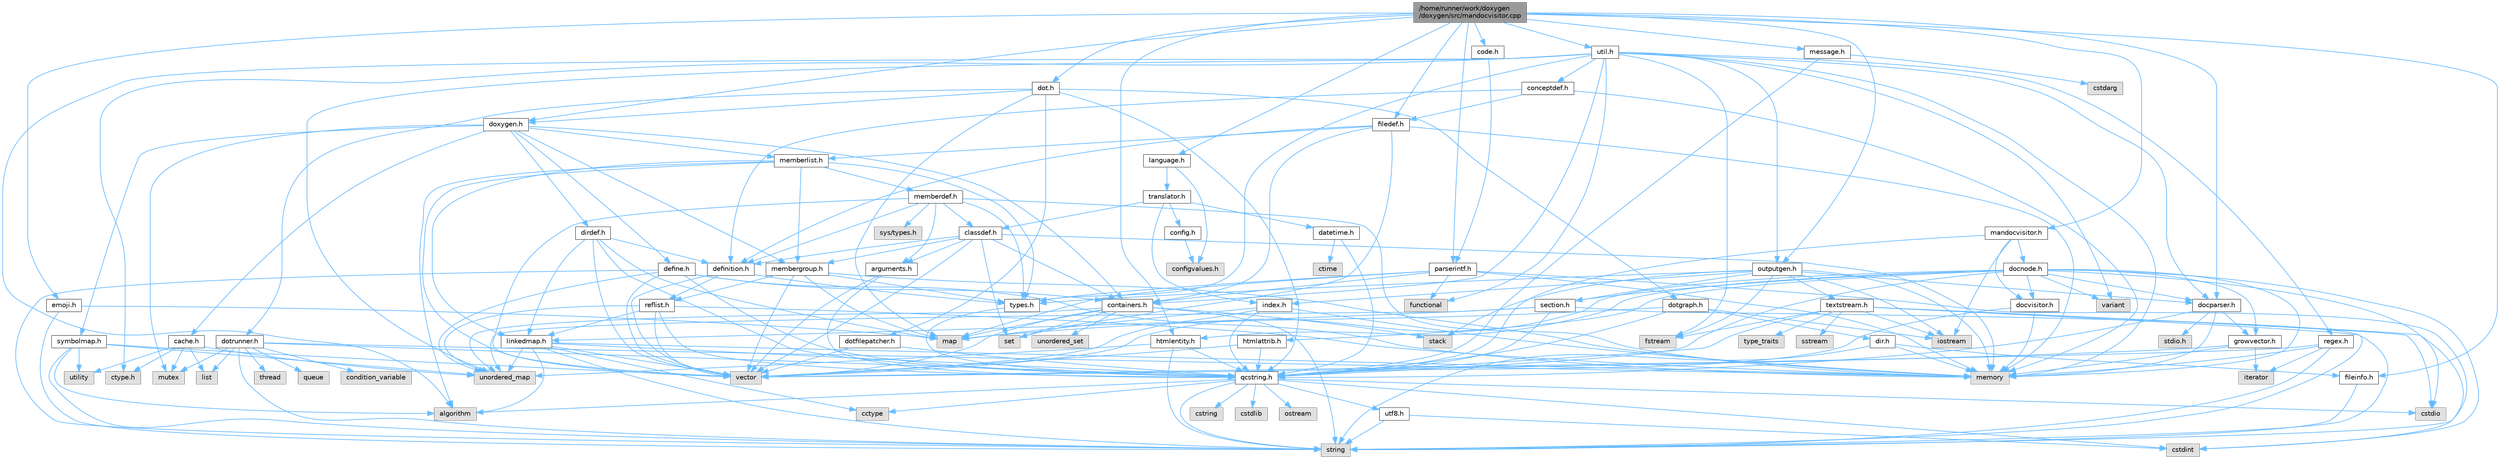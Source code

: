 digraph "/home/runner/work/doxygen/doxygen/src/mandocvisitor.cpp"
{
 // INTERACTIVE_SVG=YES
 // LATEX_PDF_SIZE
  bgcolor="transparent";
  edge [fontname=Helvetica,fontsize=10,labelfontname=Helvetica,labelfontsize=10];
  node [fontname=Helvetica,fontsize=10,shape=box,height=0.2,width=0.4];
  Node1 [id="Node000001",label="/home/runner/work/doxygen\l/doxygen/src/mandocvisitor.cpp",height=0.2,width=0.4,color="gray40", fillcolor="grey60", style="filled", fontcolor="black"];
  Node1 -> Node2 [id="edge1_Node000001_Node000002",color="steelblue1",style="solid"];
  Node2 [id="Node000002",label="mandocvisitor.h",height=0.2,width=0.4,color="grey40", fillcolor="white", style="filled",URL="$d6/d6e/mandocvisitor_8h.html",tooltip=" "];
  Node2 -> Node3 [id="edge2_Node000002_Node000003",color="steelblue1",style="solid"];
  Node3 [id="Node000003",label="iostream",height=0.2,width=0.4,color="grey60", fillcolor="#E0E0E0", style="filled"];
  Node2 -> Node4 [id="edge3_Node000002_Node000004",color="steelblue1",style="solid"];
  Node4 [id="Node000004",label="qcstring.h",height=0.2,width=0.4,color="grey40", fillcolor="white", style="filled",URL="$d7/d5c/qcstring_8h.html",tooltip=" "];
  Node4 -> Node5 [id="edge4_Node000004_Node000005",color="steelblue1",style="solid"];
  Node5 [id="Node000005",label="string",height=0.2,width=0.4,color="grey60", fillcolor="#E0E0E0", style="filled"];
  Node4 -> Node6 [id="edge5_Node000004_Node000006",color="steelblue1",style="solid"];
  Node6 [id="Node000006",label="algorithm",height=0.2,width=0.4,color="grey60", fillcolor="#E0E0E0", style="filled"];
  Node4 -> Node7 [id="edge6_Node000004_Node000007",color="steelblue1",style="solid"];
  Node7 [id="Node000007",label="cctype",height=0.2,width=0.4,color="grey60", fillcolor="#E0E0E0", style="filled"];
  Node4 -> Node8 [id="edge7_Node000004_Node000008",color="steelblue1",style="solid"];
  Node8 [id="Node000008",label="cstring",height=0.2,width=0.4,color="grey60", fillcolor="#E0E0E0", style="filled"];
  Node4 -> Node9 [id="edge8_Node000004_Node000009",color="steelblue1",style="solid"];
  Node9 [id="Node000009",label="cstdio",height=0.2,width=0.4,color="grey60", fillcolor="#E0E0E0", style="filled"];
  Node4 -> Node10 [id="edge9_Node000004_Node000010",color="steelblue1",style="solid"];
  Node10 [id="Node000010",label="cstdlib",height=0.2,width=0.4,color="grey60", fillcolor="#E0E0E0", style="filled"];
  Node4 -> Node11 [id="edge10_Node000004_Node000011",color="steelblue1",style="solid"];
  Node11 [id="Node000011",label="cstdint",height=0.2,width=0.4,color="grey60", fillcolor="#E0E0E0", style="filled"];
  Node4 -> Node12 [id="edge11_Node000004_Node000012",color="steelblue1",style="solid"];
  Node12 [id="Node000012",label="ostream",height=0.2,width=0.4,color="grey60", fillcolor="#E0E0E0", style="filled"];
  Node4 -> Node13 [id="edge12_Node000004_Node000013",color="steelblue1",style="solid"];
  Node13 [id="Node000013",label="utf8.h",height=0.2,width=0.4,color="grey40", fillcolor="white", style="filled",URL="$db/d7c/utf8_8h.html",tooltip="Various UTF8 related helper functions."];
  Node13 -> Node11 [id="edge13_Node000013_Node000011",color="steelblue1",style="solid"];
  Node13 -> Node5 [id="edge14_Node000013_Node000005",color="steelblue1",style="solid"];
  Node2 -> Node14 [id="edge15_Node000002_Node000014",color="steelblue1",style="solid"];
  Node14 [id="Node000014",label="docvisitor.h",height=0.2,width=0.4,color="grey40", fillcolor="white", style="filled",URL="$d2/d3c/docvisitor_8h.html",tooltip=" "];
  Node14 -> Node15 [id="edge16_Node000014_Node000015",color="steelblue1",style="solid"];
  Node15 [id="Node000015",label="memory",height=0.2,width=0.4,color="grey60", fillcolor="#E0E0E0", style="filled"];
  Node14 -> Node4 [id="edge17_Node000014_Node000004",color="steelblue1",style="solid"];
  Node2 -> Node16 [id="edge18_Node000002_Node000016",color="steelblue1",style="solid"];
  Node16 [id="Node000016",label="docnode.h",height=0.2,width=0.4,color="grey40", fillcolor="white", style="filled",URL="$de/d2b/docnode_8h.html",tooltip=" "];
  Node16 -> Node9 [id="edge19_Node000016_Node000009",color="steelblue1",style="solid"];
  Node16 -> Node11 [id="edge20_Node000016_Node000011",color="steelblue1",style="solid"];
  Node16 -> Node17 [id="edge21_Node000016_Node000017",color="steelblue1",style="solid"];
  Node17 [id="Node000017",label="vector",height=0.2,width=0.4,color="grey60", fillcolor="#E0E0E0", style="filled"];
  Node16 -> Node15 [id="edge22_Node000016_Node000015",color="steelblue1",style="solid"];
  Node16 -> Node18 [id="edge23_Node000016_Node000018",color="steelblue1",style="solid"];
  Node18 [id="Node000018",label="variant",height=0.2,width=0.4,color="grey60", fillcolor="#E0E0E0", style="filled"];
  Node16 -> Node4 [id="edge24_Node000016_Node000004",color="steelblue1",style="solid"];
  Node16 -> Node14 [id="edge25_Node000016_Node000014",color="steelblue1",style="solid"];
  Node16 -> Node19 [id="edge26_Node000016_Node000019",color="steelblue1",style="solid"];
  Node19 [id="Node000019",label="docparser.h",height=0.2,width=0.4,color="grey40", fillcolor="white", style="filled",URL="$de/d9c/docparser_8h.html",tooltip=" "];
  Node19 -> Node20 [id="edge27_Node000019_Node000020",color="steelblue1",style="solid"];
  Node20 [id="Node000020",label="stdio.h",height=0.2,width=0.4,color="grey60", fillcolor="#E0E0E0", style="filled"];
  Node19 -> Node15 [id="edge28_Node000019_Node000015",color="steelblue1",style="solid"];
  Node19 -> Node4 [id="edge29_Node000019_Node000004",color="steelblue1",style="solid"];
  Node19 -> Node21 [id="edge30_Node000019_Node000021",color="steelblue1",style="solid"];
  Node21 [id="Node000021",label="growvector.h",height=0.2,width=0.4,color="grey40", fillcolor="white", style="filled",URL="$d7/d50/growvector_8h.html",tooltip=" "];
  Node21 -> Node17 [id="edge31_Node000021_Node000017",color="steelblue1",style="solid"];
  Node21 -> Node15 [id="edge32_Node000021_Node000015",color="steelblue1",style="solid"];
  Node21 -> Node22 [id="edge33_Node000021_Node000022",color="steelblue1",style="solid"];
  Node22 [id="Node000022",label="iterator",height=0.2,width=0.4,color="grey60", fillcolor="#E0E0E0", style="filled"];
  Node16 -> Node23 [id="edge34_Node000016_Node000023",color="steelblue1",style="solid"];
  Node23 [id="Node000023",label="htmlattrib.h",height=0.2,width=0.4,color="grey40", fillcolor="white", style="filled",URL="$d0/d73/htmlattrib_8h.html",tooltip=" "];
  Node23 -> Node17 [id="edge35_Node000023_Node000017",color="steelblue1",style="solid"];
  Node23 -> Node4 [id="edge36_Node000023_Node000004",color="steelblue1",style="solid"];
  Node16 -> Node24 [id="edge37_Node000016_Node000024",color="steelblue1",style="solid"];
  Node24 [id="Node000024",label="htmlentity.h",height=0.2,width=0.4,color="grey40", fillcolor="white", style="filled",URL="$db/dc6/htmlentity_8h.html",tooltip=" "];
  Node24 -> Node25 [id="edge38_Node000024_Node000025",color="steelblue1",style="solid"];
  Node25 [id="Node000025",label="unordered_map",height=0.2,width=0.4,color="grey60", fillcolor="#E0E0E0", style="filled"];
  Node24 -> Node5 [id="edge39_Node000024_Node000005",color="steelblue1",style="solid"];
  Node24 -> Node4 [id="edge40_Node000024_Node000004",color="steelblue1",style="solid"];
  Node16 -> Node21 [id="edge41_Node000016_Node000021",color="steelblue1",style="solid"];
  Node16 -> Node26 [id="edge42_Node000016_Node000026",color="steelblue1",style="solid"];
  Node26 [id="Node000026",label="section.h",height=0.2,width=0.4,color="grey40", fillcolor="white", style="filled",URL="$d1/d2a/section_8h.html",tooltip=" "];
  Node26 -> Node5 [id="edge43_Node000026_Node000005",color="steelblue1",style="solid"];
  Node26 -> Node25 [id="edge44_Node000026_Node000025",color="steelblue1",style="solid"];
  Node26 -> Node4 [id="edge45_Node000026_Node000004",color="steelblue1",style="solid"];
  Node26 -> Node27 [id="edge46_Node000026_Node000027",color="steelblue1",style="solid"];
  Node27 [id="Node000027",label="linkedmap.h",height=0.2,width=0.4,color="grey40", fillcolor="white", style="filled",URL="$da/de1/linkedmap_8h.html",tooltip=" "];
  Node27 -> Node25 [id="edge47_Node000027_Node000025",color="steelblue1",style="solid"];
  Node27 -> Node17 [id="edge48_Node000027_Node000017",color="steelblue1",style="solid"];
  Node27 -> Node15 [id="edge49_Node000027_Node000015",color="steelblue1",style="solid"];
  Node27 -> Node5 [id="edge50_Node000027_Node000005",color="steelblue1",style="solid"];
  Node27 -> Node6 [id="edge51_Node000027_Node000006",color="steelblue1",style="solid"];
  Node27 -> Node7 [id="edge52_Node000027_Node000007",color="steelblue1",style="solid"];
  Node27 -> Node4 [id="edge53_Node000027_Node000004",color="steelblue1",style="solid"];
  Node1 -> Node19 [id="edge54_Node000001_Node000019",color="steelblue1",style="solid"];
  Node1 -> Node28 [id="edge55_Node000001_Node000028",color="steelblue1",style="solid"];
  Node28 [id="Node000028",label="language.h",height=0.2,width=0.4,color="grey40", fillcolor="white", style="filled",URL="$d8/dce/language_8h.html",tooltip=" "];
  Node28 -> Node29 [id="edge56_Node000028_Node000029",color="steelblue1",style="solid"];
  Node29 [id="Node000029",label="translator.h",height=0.2,width=0.4,color="grey40", fillcolor="white", style="filled",URL="$d9/df1/translator_8h.html",tooltip=" "];
  Node29 -> Node30 [id="edge57_Node000029_Node000030",color="steelblue1",style="solid"];
  Node30 [id="Node000030",label="classdef.h",height=0.2,width=0.4,color="grey40", fillcolor="white", style="filled",URL="$d1/da6/classdef_8h.html",tooltip=" "];
  Node30 -> Node15 [id="edge58_Node000030_Node000015",color="steelblue1",style="solid"];
  Node30 -> Node17 [id="edge59_Node000030_Node000017",color="steelblue1",style="solid"];
  Node30 -> Node31 [id="edge60_Node000030_Node000031",color="steelblue1",style="solid"];
  Node31 [id="Node000031",label="set",height=0.2,width=0.4,color="grey60", fillcolor="#E0E0E0", style="filled"];
  Node30 -> Node32 [id="edge61_Node000030_Node000032",color="steelblue1",style="solid"];
  Node32 [id="Node000032",label="containers.h",height=0.2,width=0.4,color="grey40", fillcolor="white", style="filled",URL="$d5/d75/containers_8h.html",tooltip=" "];
  Node32 -> Node17 [id="edge62_Node000032_Node000017",color="steelblue1",style="solid"];
  Node32 -> Node5 [id="edge63_Node000032_Node000005",color="steelblue1",style="solid"];
  Node32 -> Node31 [id="edge64_Node000032_Node000031",color="steelblue1",style="solid"];
  Node32 -> Node33 [id="edge65_Node000032_Node000033",color="steelblue1",style="solid"];
  Node33 [id="Node000033",label="map",height=0.2,width=0.4,color="grey60", fillcolor="#E0E0E0", style="filled"];
  Node32 -> Node34 [id="edge66_Node000032_Node000034",color="steelblue1",style="solid"];
  Node34 [id="Node000034",label="unordered_set",height=0.2,width=0.4,color="grey60", fillcolor="#E0E0E0", style="filled"];
  Node32 -> Node25 [id="edge67_Node000032_Node000025",color="steelblue1",style="solid"];
  Node32 -> Node35 [id="edge68_Node000032_Node000035",color="steelblue1",style="solid"];
  Node35 [id="Node000035",label="stack",height=0.2,width=0.4,color="grey60", fillcolor="#E0E0E0", style="filled"];
  Node30 -> Node36 [id="edge69_Node000030_Node000036",color="steelblue1",style="solid"];
  Node36 [id="Node000036",label="definition.h",height=0.2,width=0.4,color="grey40", fillcolor="white", style="filled",URL="$df/da1/definition_8h.html",tooltip=" "];
  Node36 -> Node17 [id="edge70_Node000036_Node000017",color="steelblue1",style="solid"];
  Node36 -> Node37 [id="edge71_Node000036_Node000037",color="steelblue1",style="solid"];
  Node37 [id="Node000037",label="types.h",height=0.2,width=0.4,color="grey40", fillcolor="white", style="filled",URL="$d9/d49/types_8h.html",tooltip="This file contains a number of basic enums and types."];
  Node37 -> Node4 [id="edge72_Node000037_Node000004",color="steelblue1",style="solid"];
  Node36 -> Node38 [id="edge73_Node000036_Node000038",color="steelblue1",style="solid"];
  Node38 [id="Node000038",label="reflist.h",height=0.2,width=0.4,color="grey40", fillcolor="white", style="filled",URL="$d1/d02/reflist_8h.html",tooltip=" "];
  Node38 -> Node17 [id="edge74_Node000038_Node000017",color="steelblue1",style="solid"];
  Node38 -> Node25 [id="edge75_Node000038_Node000025",color="steelblue1",style="solid"];
  Node38 -> Node15 [id="edge76_Node000038_Node000015",color="steelblue1",style="solid"];
  Node38 -> Node4 [id="edge77_Node000038_Node000004",color="steelblue1",style="solid"];
  Node38 -> Node27 [id="edge78_Node000038_Node000027",color="steelblue1",style="solid"];
  Node30 -> Node39 [id="edge79_Node000030_Node000039",color="steelblue1",style="solid"];
  Node39 [id="Node000039",label="arguments.h",height=0.2,width=0.4,color="grey40", fillcolor="white", style="filled",URL="$df/d9b/arguments_8h.html",tooltip=" "];
  Node39 -> Node17 [id="edge80_Node000039_Node000017",color="steelblue1",style="solid"];
  Node39 -> Node4 [id="edge81_Node000039_Node000004",color="steelblue1",style="solid"];
  Node30 -> Node40 [id="edge82_Node000030_Node000040",color="steelblue1",style="solid"];
  Node40 [id="Node000040",label="membergroup.h",height=0.2,width=0.4,color="grey40", fillcolor="white", style="filled",URL="$d9/d11/membergroup_8h.html",tooltip=" "];
  Node40 -> Node17 [id="edge83_Node000040_Node000017",color="steelblue1",style="solid"];
  Node40 -> Node33 [id="edge84_Node000040_Node000033",color="steelblue1",style="solid"];
  Node40 -> Node15 [id="edge85_Node000040_Node000015",color="steelblue1",style="solid"];
  Node40 -> Node37 [id="edge86_Node000040_Node000037",color="steelblue1",style="solid"];
  Node40 -> Node38 [id="edge87_Node000040_Node000038",color="steelblue1",style="solid"];
  Node29 -> Node41 [id="edge88_Node000029_Node000041",color="steelblue1",style="solid"];
  Node41 [id="Node000041",label="config.h",height=0.2,width=0.4,color="grey40", fillcolor="white", style="filled",URL="$db/d16/config_8h.html",tooltip=" "];
  Node41 -> Node42 [id="edge89_Node000041_Node000042",color="steelblue1",style="solid"];
  Node42 [id="Node000042",label="configvalues.h",height=0.2,width=0.4,color="grey60", fillcolor="#E0E0E0", style="filled"];
  Node29 -> Node43 [id="edge90_Node000029_Node000043",color="steelblue1",style="solid"];
  Node43 [id="Node000043",label="datetime.h",height=0.2,width=0.4,color="grey40", fillcolor="white", style="filled",URL="$de/d1b/datetime_8h.html",tooltip=" "];
  Node43 -> Node44 [id="edge91_Node000043_Node000044",color="steelblue1",style="solid"];
  Node44 [id="Node000044",label="ctime",height=0.2,width=0.4,color="grey60", fillcolor="#E0E0E0", style="filled"];
  Node43 -> Node4 [id="edge92_Node000043_Node000004",color="steelblue1",style="solid"];
  Node29 -> Node45 [id="edge93_Node000029_Node000045",color="steelblue1",style="solid"];
  Node45 [id="Node000045",label="index.h",height=0.2,width=0.4,color="grey40", fillcolor="white", style="filled",URL="$d1/db5/index_8h.html",tooltip=" "];
  Node45 -> Node15 [id="edge94_Node000045_Node000015",color="steelblue1",style="solid"];
  Node45 -> Node17 [id="edge95_Node000045_Node000017",color="steelblue1",style="solid"];
  Node45 -> Node33 [id="edge96_Node000045_Node000033",color="steelblue1",style="solid"];
  Node45 -> Node4 [id="edge97_Node000045_Node000004",color="steelblue1",style="solid"];
  Node28 -> Node42 [id="edge98_Node000028_Node000042",color="steelblue1",style="solid"];
  Node1 -> Node46 [id="edge99_Node000001_Node000046",color="steelblue1",style="solid"];
  Node46 [id="Node000046",label="doxygen.h",height=0.2,width=0.4,color="grey40", fillcolor="white", style="filled",URL="$d1/da1/doxygen_8h.html",tooltip=" "];
  Node46 -> Node47 [id="edge100_Node000046_Node000047",color="steelblue1",style="solid"];
  Node47 [id="Node000047",label="mutex",height=0.2,width=0.4,color="grey60", fillcolor="#E0E0E0", style="filled"];
  Node46 -> Node32 [id="edge101_Node000046_Node000032",color="steelblue1",style="solid"];
  Node46 -> Node40 [id="edge102_Node000046_Node000040",color="steelblue1",style="solid"];
  Node46 -> Node48 [id="edge103_Node000046_Node000048",color="steelblue1",style="solid"];
  Node48 [id="Node000048",label="dirdef.h",height=0.2,width=0.4,color="grey40", fillcolor="white", style="filled",URL="$d6/d15/dirdef_8h.html",tooltip=" "];
  Node48 -> Node17 [id="edge104_Node000048_Node000017",color="steelblue1",style="solid"];
  Node48 -> Node33 [id="edge105_Node000048_Node000033",color="steelblue1",style="solid"];
  Node48 -> Node4 [id="edge106_Node000048_Node000004",color="steelblue1",style="solid"];
  Node48 -> Node27 [id="edge107_Node000048_Node000027",color="steelblue1",style="solid"];
  Node48 -> Node36 [id="edge108_Node000048_Node000036",color="steelblue1",style="solid"];
  Node46 -> Node49 [id="edge109_Node000046_Node000049",color="steelblue1",style="solid"];
  Node49 [id="Node000049",label="memberlist.h",height=0.2,width=0.4,color="grey40", fillcolor="white", style="filled",URL="$dd/d78/memberlist_8h.html",tooltip=" "];
  Node49 -> Node17 [id="edge110_Node000049_Node000017",color="steelblue1",style="solid"];
  Node49 -> Node6 [id="edge111_Node000049_Node000006",color="steelblue1",style="solid"];
  Node49 -> Node50 [id="edge112_Node000049_Node000050",color="steelblue1",style="solid"];
  Node50 [id="Node000050",label="memberdef.h",height=0.2,width=0.4,color="grey40", fillcolor="white", style="filled",URL="$d4/d46/memberdef_8h.html",tooltip=" "];
  Node50 -> Node17 [id="edge113_Node000050_Node000017",color="steelblue1",style="solid"];
  Node50 -> Node15 [id="edge114_Node000050_Node000015",color="steelblue1",style="solid"];
  Node50 -> Node51 [id="edge115_Node000050_Node000051",color="steelblue1",style="solid"];
  Node51 [id="Node000051",label="sys/types.h",height=0.2,width=0.4,color="grey60", fillcolor="#E0E0E0", style="filled"];
  Node50 -> Node37 [id="edge116_Node000050_Node000037",color="steelblue1",style="solid"];
  Node50 -> Node36 [id="edge117_Node000050_Node000036",color="steelblue1",style="solid"];
  Node50 -> Node39 [id="edge118_Node000050_Node000039",color="steelblue1",style="solid"];
  Node50 -> Node30 [id="edge119_Node000050_Node000030",color="steelblue1",style="solid"];
  Node49 -> Node27 [id="edge120_Node000049_Node000027",color="steelblue1",style="solid"];
  Node49 -> Node37 [id="edge121_Node000049_Node000037",color="steelblue1",style="solid"];
  Node49 -> Node40 [id="edge122_Node000049_Node000040",color="steelblue1",style="solid"];
  Node46 -> Node52 [id="edge123_Node000046_Node000052",color="steelblue1",style="solid"];
  Node52 [id="Node000052",label="define.h",height=0.2,width=0.4,color="grey40", fillcolor="white", style="filled",URL="$df/d67/define_8h.html",tooltip=" "];
  Node52 -> Node17 [id="edge124_Node000052_Node000017",color="steelblue1",style="solid"];
  Node52 -> Node15 [id="edge125_Node000052_Node000015",color="steelblue1",style="solid"];
  Node52 -> Node5 [id="edge126_Node000052_Node000005",color="steelblue1",style="solid"];
  Node52 -> Node25 [id="edge127_Node000052_Node000025",color="steelblue1",style="solid"];
  Node52 -> Node4 [id="edge128_Node000052_Node000004",color="steelblue1",style="solid"];
  Node52 -> Node32 [id="edge129_Node000052_Node000032",color="steelblue1",style="solid"];
  Node46 -> Node53 [id="edge130_Node000046_Node000053",color="steelblue1",style="solid"];
  Node53 [id="Node000053",label="cache.h",height=0.2,width=0.4,color="grey40", fillcolor="white", style="filled",URL="$d3/d26/cache_8h.html",tooltip=" "];
  Node53 -> Node54 [id="edge131_Node000053_Node000054",color="steelblue1",style="solid"];
  Node54 [id="Node000054",label="list",height=0.2,width=0.4,color="grey60", fillcolor="#E0E0E0", style="filled"];
  Node53 -> Node25 [id="edge132_Node000053_Node000025",color="steelblue1",style="solid"];
  Node53 -> Node47 [id="edge133_Node000053_Node000047",color="steelblue1",style="solid"];
  Node53 -> Node55 [id="edge134_Node000053_Node000055",color="steelblue1",style="solid"];
  Node55 [id="Node000055",label="utility",height=0.2,width=0.4,color="grey60", fillcolor="#E0E0E0", style="filled"];
  Node53 -> Node56 [id="edge135_Node000053_Node000056",color="steelblue1",style="solid"];
  Node56 [id="Node000056",label="ctype.h",height=0.2,width=0.4,color="grey60", fillcolor="#E0E0E0", style="filled"];
  Node46 -> Node57 [id="edge136_Node000046_Node000057",color="steelblue1",style="solid"];
  Node57 [id="Node000057",label="symbolmap.h",height=0.2,width=0.4,color="grey40", fillcolor="white", style="filled",URL="$d7/ddd/symbolmap_8h.html",tooltip=" "];
  Node57 -> Node6 [id="edge137_Node000057_Node000006",color="steelblue1",style="solid"];
  Node57 -> Node25 [id="edge138_Node000057_Node000025",color="steelblue1",style="solid"];
  Node57 -> Node17 [id="edge139_Node000057_Node000017",color="steelblue1",style="solid"];
  Node57 -> Node5 [id="edge140_Node000057_Node000005",color="steelblue1",style="solid"];
  Node57 -> Node55 [id="edge141_Node000057_Node000055",color="steelblue1",style="solid"];
  Node1 -> Node58 [id="edge142_Node000001_Node000058",color="steelblue1",style="solid"];
  Node58 [id="Node000058",label="outputgen.h",height=0.2,width=0.4,color="grey40", fillcolor="white", style="filled",URL="$df/d06/outputgen_8h.html",tooltip=" "];
  Node58 -> Node15 [id="edge143_Node000058_Node000015",color="steelblue1",style="solid"];
  Node58 -> Node35 [id="edge144_Node000058_Node000035",color="steelblue1",style="solid"];
  Node58 -> Node3 [id="edge145_Node000058_Node000003",color="steelblue1",style="solid"];
  Node58 -> Node59 [id="edge146_Node000058_Node000059",color="steelblue1",style="solid"];
  Node59 [id="Node000059",label="fstream",height=0.2,width=0.4,color="grey60", fillcolor="#E0E0E0", style="filled"];
  Node58 -> Node37 [id="edge147_Node000058_Node000037",color="steelblue1",style="solid"];
  Node58 -> Node45 [id="edge148_Node000058_Node000045",color="steelblue1",style="solid"];
  Node58 -> Node26 [id="edge149_Node000058_Node000026",color="steelblue1",style="solid"];
  Node58 -> Node60 [id="edge150_Node000058_Node000060",color="steelblue1",style="solid"];
  Node60 [id="Node000060",label="textstream.h",height=0.2,width=0.4,color="grey40", fillcolor="white", style="filled",URL="$d4/d7d/textstream_8h.html",tooltip=" "];
  Node60 -> Node5 [id="edge151_Node000060_Node000005",color="steelblue1",style="solid"];
  Node60 -> Node3 [id="edge152_Node000060_Node000003",color="steelblue1",style="solid"];
  Node60 -> Node61 [id="edge153_Node000060_Node000061",color="steelblue1",style="solid"];
  Node61 [id="Node000061",label="sstream",height=0.2,width=0.4,color="grey60", fillcolor="#E0E0E0", style="filled"];
  Node60 -> Node11 [id="edge154_Node000060_Node000011",color="steelblue1",style="solid"];
  Node60 -> Node9 [id="edge155_Node000060_Node000009",color="steelblue1",style="solid"];
  Node60 -> Node59 [id="edge156_Node000060_Node000059",color="steelblue1",style="solid"];
  Node60 -> Node62 [id="edge157_Node000060_Node000062",color="steelblue1",style="solid"];
  Node62 [id="Node000062",label="type_traits",height=0.2,width=0.4,color="grey60", fillcolor="#E0E0E0", style="filled"];
  Node60 -> Node4 [id="edge158_Node000060_Node000004",color="steelblue1",style="solid"];
  Node58 -> Node19 [id="edge159_Node000058_Node000019",color="steelblue1",style="solid"];
  Node1 -> Node63 [id="edge160_Node000001_Node000063",color="steelblue1",style="solid"];
  Node63 [id="Node000063",label="code.h",height=0.2,width=0.4,color="grey40", fillcolor="white", style="filled",URL="$dd/dd8/code_8h.html",tooltip=" "];
  Node63 -> Node64 [id="edge161_Node000063_Node000064",color="steelblue1",style="solid"];
  Node64 [id="Node000064",label="parserintf.h",height=0.2,width=0.4,color="grey40", fillcolor="white", style="filled",URL="$da/d55/parserintf_8h.html",tooltip=" "];
  Node64 -> Node65 [id="edge162_Node000064_Node000065",color="steelblue1",style="solid"];
  Node65 [id="Node000065",label="functional",height=0.2,width=0.4,color="grey60", fillcolor="#E0E0E0", style="filled"];
  Node64 -> Node15 [id="edge163_Node000064_Node000015",color="steelblue1",style="solid"];
  Node64 -> Node33 [id="edge164_Node000064_Node000033",color="steelblue1",style="solid"];
  Node64 -> Node5 [id="edge165_Node000064_Node000005",color="steelblue1",style="solid"];
  Node64 -> Node37 [id="edge166_Node000064_Node000037",color="steelblue1",style="solid"];
  Node64 -> Node32 [id="edge167_Node000064_Node000032",color="steelblue1",style="solid"];
  Node1 -> Node66 [id="edge168_Node000001_Node000066",color="steelblue1",style="solid"];
  Node66 [id="Node000066",label="dot.h",height=0.2,width=0.4,color="grey40", fillcolor="white", style="filled",URL="$d6/d4a/dot_8h.html",tooltip=" "];
  Node66 -> Node33 [id="edge169_Node000066_Node000033",color="steelblue1",style="solid"];
  Node66 -> Node4 [id="edge170_Node000066_Node000004",color="steelblue1",style="solid"];
  Node66 -> Node67 [id="edge171_Node000066_Node000067",color="steelblue1",style="solid"];
  Node67 [id="Node000067",label="dotgraph.h",height=0.2,width=0.4,color="grey40", fillcolor="white", style="filled",URL="$d0/daa/dotgraph_8h.html",tooltip=" "];
  Node67 -> Node3 [id="edge172_Node000067_Node000003",color="steelblue1",style="solid"];
  Node67 -> Node33 [id="edge173_Node000067_Node000033",color="steelblue1",style="solid"];
  Node67 -> Node4 [id="edge174_Node000067_Node000004",color="steelblue1",style="solid"];
  Node67 -> Node68 [id="edge175_Node000067_Node000068",color="steelblue1",style="solid"];
  Node68 [id="Node000068",label="dir.h",height=0.2,width=0.4,color="grey40", fillcolor="white", style="filled",URL="$df/d9c/dir_8h.html",tooltip=" "];
  Node68 -> Node5 [id="edge176_Node000068_Node000005",color="steelblue1",style="solid"];
  Node68 -> Node15 [id="edge177_Node000068_Node000015",color="steelblue1",style="solid"];
  Node68 -> Node69 [id="edge178_Node000068_Node000069",color="steelblue1",style="solid"];
  Node69 [id="Node000069",label="fileinfo.h",height=0.2,width=0.4,color="grey40", fillcolor="white", style="filled",URL="$df/d45/fileinfo_8h.html",tooltip=" "];
  Node69 -> Node5 [id="edge179_Node000069_Node000005",color="steelblue1",style="solid"];
  Node66 -> Node70 [id="edge180_Node000066_Node000070",color="steelblue1",style="solid"];
  Node70 [id="Node000070",label="dotfilepatcher.h",height=0.2,width=0.4,color="grey40", fillcolor="white", style="filled",URL="$d3/d38/dotfilepatcher_8h.html",tooltip=" "];
  Node70 -> Node17 [id="edge181_Node000070_Node000017",color="steelblue1",style="solid"];
  Node70 -> Node4 [id="edge182_Node000070_Node000004",color="steelblue1",style="solid"];
  Node66 -> Node71 [id="edge183_Node000066_Node000071",color="steelblue1",style="solid"];
  Node71 [id="Node000071",label="dotrunner.h",height=0.2,width=0.4,color="grey40", fillcolor="white", style="filled",URL="$d2/dd1/dotrunner_8h.html",tooltip=" "];
  Node71 -> Node5 [id="edge184_Node000071_Node000005",color="steelblue1",style="solid"];
  Node71 -> Node72 [id="edge185_Node000071_Node000072",color="steelblue1",style="solid"];
  Node72 [id="Node000072",label="thread",height=0.2,width=0.4,color="grey60", fillcolor="#E0E0E0", style="filled"];
  Node71 -> Node54 [id="edge186_Node000071_Node000054",color="steelblue1",style="solid"];
  Node71 -> Node73 [id="edge187_Node000071_Node000073",color="steelblue1",style="solid"];
  Node73 [id="Node000073",label="queue",height=0.2,width=0.4,color="grey60", fillcolor="#E0E0E0", style="filled"];
  Node71 -> Node47 [id="edge188_Node000071_Node000047",color="steelblue1",style="solid"];
  Node71 -> Node74 [id="edge189_Node000071_Node000074",color="steelblue1",style="solid"];
  Node74 [id="Node000074",label="condition_variable",height=0.2,width=0.4,color="grey60", fillcolor="#E0E0E0", style="filled"];
  Node71 -> Node15 [id="edge190_Node000071_Node000015",color="steelblue1",style="solid"];
  Node71 -> Node4 [id="edge191_Node000071_Node000004",color="steelblue1",style="solid"];
  Node66 -> Node46 [id="edge192_Node000066_Node000046",color="steelblue1",style="solid"];
  Node1 -> Node75 [id="edge193_Node000001_Node000075",color="steelblue1",style="solid"];
  Node75 [id="Node000075",label="util.h",height=0.2,width=0.4,color="grey40", fillcolor="white", style="filled",URL="$d8/d3c/util_8h.html",tooltip="A bunch of utility functions."];
  Node75 -> Node15 [id="edge194_Node000075_Node000015",color="steelblue1",style="solid"];
  Node75 -> Node25 [id="edge195_Node000075_Node000025",color="steelblue1",style="solid"];
  Node75 -> Node6 [id="edge196_Node000075_Node000006",color="steelblue1",style="solid"];
  Node75 -> Node65 [id="edge197_Node000075_Node000065",color="steelblue1",style="solid"];
  Node75 -> Node59 [id="edge198_Node000075_Node000059",color="steelblue1",style="solid"];
  Node75 -> Node18 [id="edge199_Node000075_Node000018",color="steelblue1",style="solid"];
  Node75 -> Node56 [id="edge200_Node000075_Node000056",color="steelblue1",style="solid"];
  Node75 -> Node37 [id="edge201_Node000075_Node000037",color="steelblue1",style="solid"];
  Node75 -> Node19 [id="edge202_Node000075_Node000019",color="steelblue1",style="solid"];
  Node75 -> Node32 [id="edge203_Node000075_Node000032",color="steelblue1",style="solid"];
  Node75 -> Node58 [id="edge204_Node000075_Node000058",color="steelblue1",style="solid"];
  Node75 -> Node76 [id="edge205_Node000075_Node000076",color="steelblue1",style="solid"];
  Node76 [id="Node000076",label="regex.h",height=0.2,width=0.4,color="grey40", fillcolor="white", style="filled",URL="$d1/d21/regex_8h.html",tooltip=" "];
  Node76 -> Node15 [id="edge206_Node000076_Node000015",color="steelblue1",style="solid"];
  Node76 -> Node5 [id="edge207_Node000076_Node000005",color="steelblue1",style="solid"];
  Node76 -> Node17 [id="edge208_Node000076_Node000017",color="steelblue1",style="solid"];
  Node76 -> Node22 [id="edge209_Node000076_Node000022",color="steelblue1",style="solid"];
  Node75 -> Node77 [id="edge210_Node000075_Node000077",color="steelblue1",style="solid"];
  Node77 [id="Node000077",label="conceptdef.h",height=0.2,width=0.4,color="grey40", fillcolor="white", style="filled",URL="$da/df1/conceptdef_8h.html",tooltip=" "];
  Node77 -> Node15 [id="edge211_Node000077_Node000015",color="steelblue1",style="solid"];
  Node77 -> Node36 [id="edge212_Node000077_Node000036",color="steelblue1",style="solid"];
  Node77 -> Node78 [id="edge213_Node000077_Node000078",color="steelblue1",style="solid"];
  Node78 [id="Node000078",label="filedef.h",height=0.2,width=0.4,color="grey40", fillcolor="white", style="filled",URL="$d4/d3a/filedef_8h.html",tooltip=" "];
  Node78 -> Node15 [id="edge214_Node000078_Node000015",color="steelblue1",style="solid"];
  Node78 -> Node31 [id="edge215_Node000078_Node000031",color="steelblue1",style="solid"];
  Node78 -> Node36 [id="edge216_Node000078_Node000036",color="steelblue1",style="solid"];
  Node78 -> Node49 [id="edge217_Node000078_Node000049",color="steelblue1",style="solid"];
  Node78 -> Node32 [id="edge218_Node000078_Node000032",color="steelblue1",style="solid"];
  Node1 -> Node79 [id="edge219_Node000001_Node000079",color="steelblue1",style="solid"];
  Node79 [id="Node000079",label="message.h",height=0.2,width=0.4,color="grey40", fillcolor="white", style="filled",URL="$d2/d0d/message_8h.html",tooltip=" "];
  Node79 -> Node80 [id="edge220_Node000079_Node000080",color="steelblue1",style="solid"];
  Node80 [id="Node000080",label="cstdarg",height=0.2,width=0.4,color="grey60", fillcolor="#E0E0E0", style="filled"];
  Node79 -> Node4 [id="edge221_Node000079_Node000004",color="steelblue1",style="solid"];
  Node1 -> Node64 [id="edge222_Node000001_Node000064",color="steelblue1",style="solid"];
  Node1 -> Node78 [id="edge223_Node000001_Node000078",color="steelblue1",style="solid"];
  Node1 -> Node24 [id="edge224_Node000001_Node000024",color="steelblue1",style="solid"];
  Node1 -> Node81 [id="edge225_Node000001_Node000081",color="steelblue1",style="solid"];
  Node81 [id="Node000081",label="emoji.h",height=0.2,width=0.4,color="grey40", fillcolor="white", style="filled",URL="$d6/dd3/emoji_8h.html",tooltip=" "];
  Node81 -> Node33 [id="edge226_Node000081_Node000033",color="steelblue1",style="solid"];
  Node81 -> Node5 [id="edge227_Node000081_Node000005",color="steelblue1",style="solid"];
  Node1 -> Node69 [id="edge228_Node000001_Node000069",color="steelblue1",style="solid"];
}

